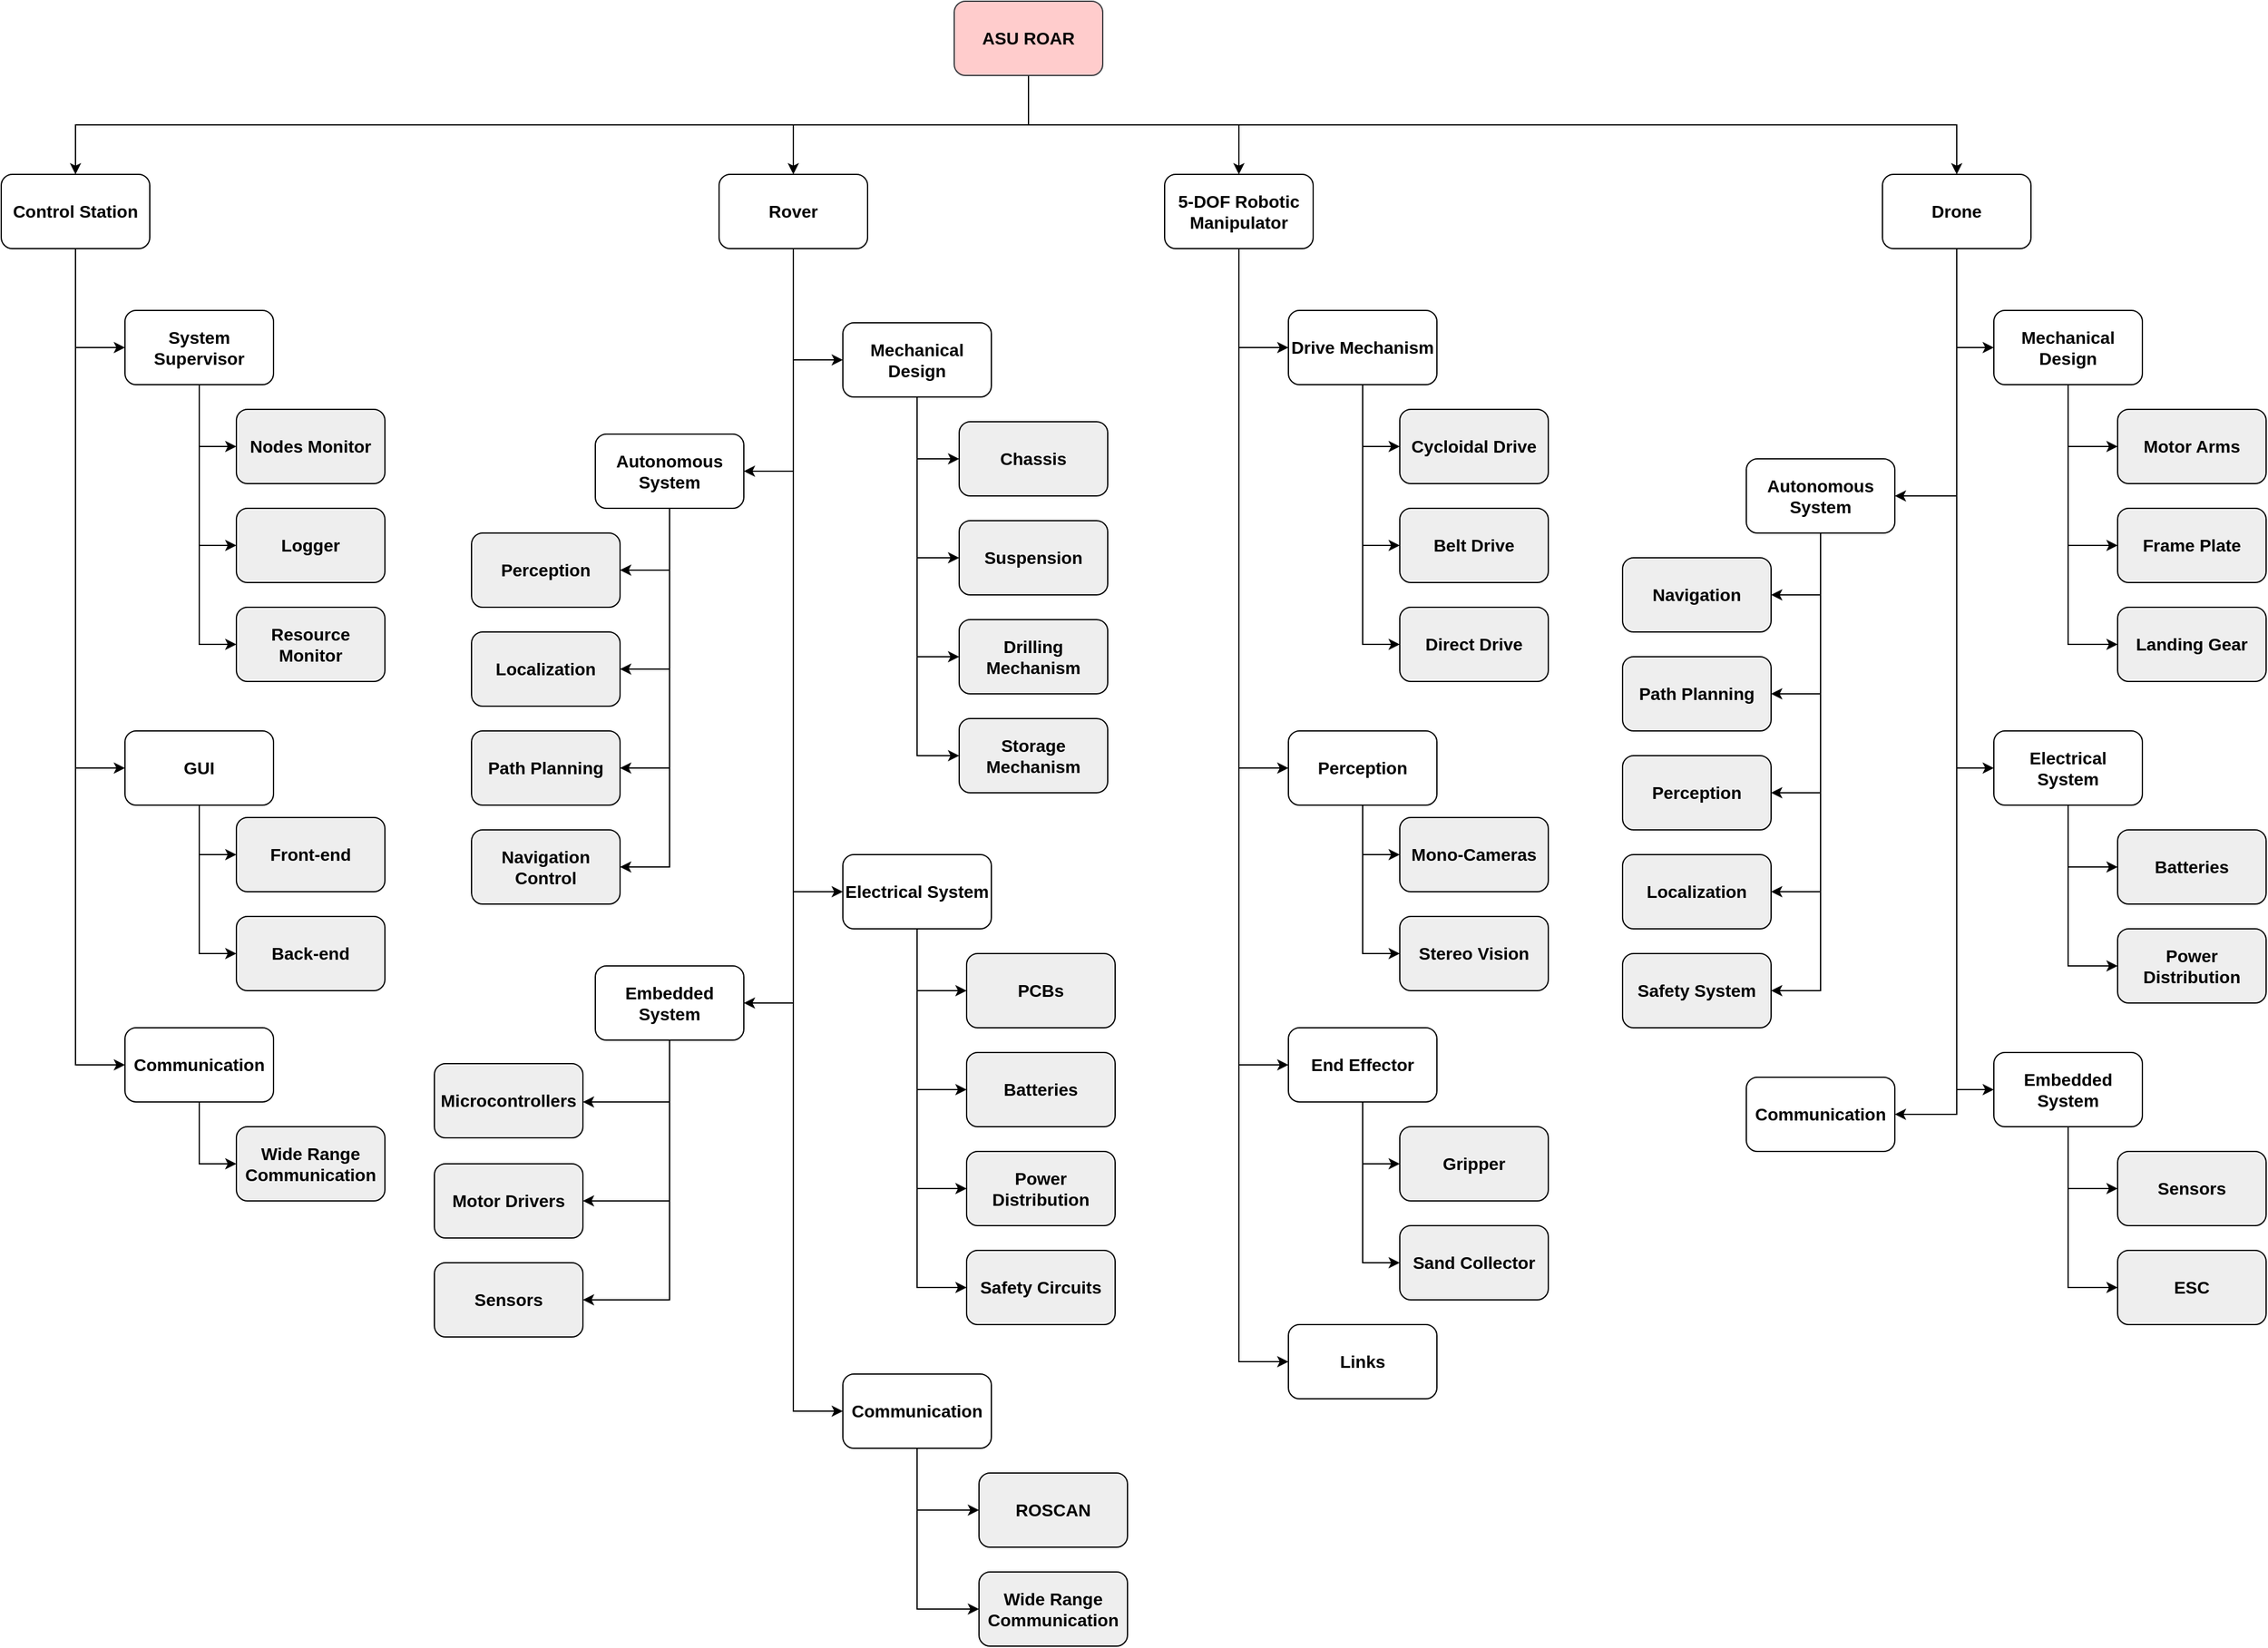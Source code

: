 <mxfile version="26.1.1">
  <diagram id="prtHgNgQTEPvFCAcTncT" name="Page-1">
    <mxGraphModel dx="2271" dy="1011" grid="1" gridSize="10" guides="1" tooltips="1" connect="1" arrows="1" fold="1" page="1" pageScale="1" pageWidth="827" pageHeight="1169" math="0" shadow="0">
      <root>
        <mxCell id="0" />
        <mxCell id="1" parent="0" />
        <mxCell id="KZ6kE2b2YqEz4VbwZUhU-57" style="edgeStyle=orthogonalEdgeStyle;rounded=0;orthogonalLoop=1;jettySize=auto;html=1;exitX=0.5;exitY=1;exitDx=0;exitDy=0;entryX=0.5;entryY=0;entryDx=0;entryDy=0;" edge="1" parent="1" source="N1VjgT0BrK08xfT6yM9E-1" target="KZ6kE2b2YqEz4VbwZUhU-35">
          <mxGeometry relative="1" as="geometry" />
        </mxCell>
        <mxCell id="KZ6kE2b2YqEz4VbwZUhU-58" style="edgeStyle=orthogonalEdgeStyle;rounded=0;orthogonalLoop=1;jettySize=auto;html=1;exitX=0.5;exitY=1;exitDx=0;exitDy=0;entryX=0.5;entryY=0;entryDx=0;entryDy=0;" edge="1" parent="1" source="N1VjgT0BrK08xfT6yM9E-1" target="N1VjgT0BrK08xfT6yM9E-2">
          <mxGeometry relative="1" as="geometry" />
        </mxCell>
        <mxCell id="KZ6kE2b2YqEz4VbwZUhU-59" style="edgeStyle=orthogonalEdgeStyle;rounded=0;orthogonalLoop=1;jettySize=auto;html=1;exitX=0.5;exitY=1;exitDx=0;exitDy=0;entryX=0.5;entryY=0;entryDx=0;entryDy=0;" edge="1" parent="1" source="N1VjgT0BrK08xfT6yM9E-1" target="N1VjgT0BrK08xfT6yM9E-4">
          <mxGeometry relative="1" as="geometry" />
        </mxCell>
        <mxCell id="KZ6kE2b2YqEz4VbwZUhU-60" style="edgeStyle=orthogonalEdgeStyle;rounded=0;orthogonalLoop=1;jettySize=auto;html=1;exitX=0.5;exitY=1;exitDx=0;exitDy=0;entryX=0.5;entryY=0;entryDx=0;entryDy=0;" edge="1" parent="1" source="N1VjgT0BrK08xfT6yM9E-1" target="N1VjgT0BrK08xfT6yM9E-7">
          <mxGeometry relative="1" as="geometry" />
        </mxCell>
        <mxCell id="N1VjgT0BrK08xfT6yM9E-1" value="ASU ROAR" style="rounded=1;whiteSpace=wrap;html=1;fillColor=light-dark(#FFCCCC,#800000);strokeColor=#36393d;fontStyle=1;fontSize=14;" parent="1" vertex="1">
          <mxGeometry x="200" width="120" height="60" as="geometry" />
        </mxCell>
        <mxCell id="N1VjgT0BrK08xfT6yM9E-10" value="" style="edgeStyle=orthogonalEdgeStyle;rounded=0;orthogonalLoop=1;jettySize=auto;html=1;fontStyle=1;fontSize=14;fillColor=#eeeeee;strokeColor=light-dark(#000000,#F5F5F5);fontColor=light-dark(#000000,#000000);" parent="1" source="N1VjgT0BrK08xfT6yM9E-2" target="N1VjgT0BrK08xfT6yM9E-9" edge="1">
          <mxGeometry relative="1" as="geometry">
            <Array as="points">
              <mxPoint x="70" y="290" />
            </Array>
          </mxGeometry>
        </mxCell>
        <mxCell id="N1VjgT0BrK08xfT6yM9E-12" value="" style="edgeStyle=orthogonalEdgeStyle;rounded=0;orthogonalLoop=1;jettySize=auto;html=1;fontStyle=1;fontSize=14;fillColor=#eeeeee;strokeColor=light-dark(#000000,#F5F5F5);fontColor=light-dark(#000000,#000000);" parent="1" source="N1VjgT0BrK08xfT6yM9E-2" target="N1VjgT0BrK08xfT6yM9E-11" edge="1">
          <mxGeometry relative="1" as="geometry">
            <Array as="points">
              <mxPoint x="70" y="380" />
            </Array>
          </mxGeometry>
        </mxCell>
        <mxCell id="N1VjgT0BrK08xfT6yM9E-34" value="" style="edgeStyle=orthogonalEdgeStyle;rounded=0;orthogonalLoop=1;jettySize=auto;html=1;fontStyle=1;fontSize=14;fillColor=#eeeeee;strokeColor=light-dark(#000000,#F5F5F5);fontColor=light-dark(#000000,#000000);" parent="1" source="N1VjgT0BrK08xfT6yM9E-2" target="N1VjgT0BrK08xfT6yM9E-33" edge="1">
          <mxGeometry relative="1" as="geometry">
            <Array as="points">
              <mxPoint x="70" y="810" />
            </Array>
          </mxGeometry>
        </mxCell>
        <mxCell id="N1VjgT0BrK08xfT6yM9E-36" value="" style="edgeStyle=orthogonalEdgeStyle;rounded=0;orthogonalLoop=1;jettySize=auto;html=1;fontStyle=1;fontSize=14;fillColor=#eeeeee;strokeColor=light-dark(#000000,#F5F5F5);fontColor=light-dark(#000000,#000000);" parent="1" source="N1VjgT0BrK08xfT6yM9E-2" target="N1VjgT0BrK08xfT6yM9E-35" edge="1">
          <mxGeometry relative="1" as="geometry">
            <Array as="points">
              <mxPoint x="70" y="1140" />
            </Array>
          </mxGeometry>
        </mxCell>
        <mxCell id="N1VjgT0BrK08xfT6yM9E-38" value="" style="edgeStyle=orthogonalEdgeStyle;rounded=0;orthogonalLoop=1;jettySize=auto;html=1;fontStyle=1;fontSize=14;fillColor=#eeeeee;strokeColor=light-dark(#000000,#F5F5F5);fontColor=light-dark(#000000,#000000);" parent="1" source="N1VjgT0BrK08xfT6yM9E-2" target="N1VjgT0BrK08xfT6yM9E-37" edge="1">
          <mxGeometry relative="1" as="geometry">
            <Array as="points">
              <mxPoint x="70" y="720" />
            </Array>
          </mxGeometry>
        </mxCell>
        <mxCell id="N1VjgT0BrK08xfT6yM9E-2" value="Rover" style="whiteSpace=wrap;html=1;rounded=1;fillColor=light-dark(#FFFFFF,#AD7777);fontStyle=1;fontSize=14;" parent="1" vertex="1">
          <mxGeometry x="10" y="140" width="120" height="60" as="geometry" />
        </mxCell>
        <mxCell id="N1VjgT0BrK08xfT6yM9E-60" value="" style="edgeStyle=orthogonalEdgeStyle;rounded=0;orthogonalLoop=1;jettySize=auto;html=1;fontStyle=1;fontSize=14;fillColor=#eeeeee;strokeColor=light-dark(#000000,#F5F5F5);fontColor=light-dark(#000000,#000000);" parent="1" source="N1VjgT0BrK08xfT6yM9E-4" target="N1VjgT0BrK08xfT6yM9E-59" edge="1">
          <mxGeometry relative="1" as="geometry">
            <Array as="points">
              <mxPoint x="430" y="280" />
            </Array>
          </mxGeometry>
        </mxCell>
        <mxCell id="N1VjgT0BrK08xfT6yM9E-62" value="" style="edgeStyle=orthogonalEdgeStyle;rounded=0;orthogonalLoop=1;jettySize=auto;html=1;fontStyle=1;fontSize=14;fillColor=#eeeeee;strokeColor=light-dark(#000000,#F5F5F5);fontColor=light-dark(#000000,#000000);" parent="1" source="N1VjgT0BrK08xfT6yM9E-4" target="N1VjgT0BrK08xfT6yM9E-61" edge="1">
          <mxGeometry relative="1" as="geometry">
            <Array as="points">
              <mxPoint x="430" y="890" />
              <mxPoint x="430" y="890" />
            </Array>
          </mxGeometry>
        </mxCell>
        <mxCell id="N1VjgT0BrK08xfT6yM9E-64" value="" style="edgeStyle=orthogonalEdgeStyle;rounded=0;orthogonalLoop=1;jettySize=auto;html=1;fontStyle=1;fontSize=14;fillColor=#eeeeee;strokeColor=light-dark(#000000,#F5F5F5);fontColor=light-dark(#000000,#000000);" parent="1" source="N1VjgT0BrK08xfT6yM9E-4" target="N1VjgT0BrK08xfT6yM9E-63" edge="1">
          <mxGeometry relative="1" as="geometry">
            <Array as="points">
              <mxPoint x="430" y="860" />
            </Array>
          </mxGeometry>
        </mxCell>
        <mxCell id="N1VjgT0BrK08xfT6yM9E-66" value="" style="edgeStyle=orthogonalEdgeStyle;rounded=0;orthogonalLoop=1;jettySize=auto;html=1;fontStyle=1;fontSize=14;fillColor=#eeeeee;strokeColor=light-dark(#000000,#F5F5F5);fontColor=light-dark(#000000,#000000);" parent="1" source="N1VjgT0BrK08xfT6yM9E-4" target="N1VjgT0BrK08xfT6yM9E-65" edge="1">
          <mxGeometry relative="1" as="geometry">
            <Array as="points">
              <mxPoint x="430" y="620" />
            </Array>
          </mxGeometry>
        </mxCell>
        <mxCell id="N1VjgT0BrK08xfT6yM9E-4" value="5-DOF Robotic Manipulator" style="rounded=1;whiteSpace=wrap;html=1;fillColor=light-dark(#FFFFFF,#AD7777);fontStyle=1;fontSize=14;" parent="1" vertex="1">
          <mxGeometry x="370" y="140" width="120" height="60" as="geometry" />
        </mxCell>
        <mxCell id="KZ6kE2b2YqEz4VbwZUhU-1" style="edgeStyle=orthogonalEdgeStyle;rounded=0;orthogonalLoop=1;jettySize=auto;html=1;exitX=0.5;exitY=1;exitDx=0;exitDy=0;entryX=0;entryY=0.5;entryDx=0;entryDy=0;" edge="1" parent="1" source="N1VjgT0BrK08xfT6yM9E-7" target="N1VjgT0BrK08xfT6yM9E-83">
          <mxGeometry relative="1" as="geometry" />
        </mxCell>
        <mxCell id="KZ6kE2b2YqEz4VbwZUhU-8" style="edgeStyle=orthogonalEdgeStyle;rounded=0;orthogonalLoop=1;jettySize=auto;html=1;exitX=0.5;exitY=1;exitDx=0;exitDy=0;entryX=0;entryY=0.5;entryDx=0;entryDy=0;" edge="1" parent="1" source="N1VjgT0BrK08xfT6yM9E-7" target="N1VjgT0BrK08xfT6yM9E-87">
          <mxGeometry relative="1" as="geometry" />
        </mxCell>
        <mxCell id="KZ6kE2b2YqEz4VbwZUhU-18" style="edgeStyle=orthogonalEdgeStyle;rounded=0;orthogonalLoop=1;jettySize=auto;html=1;exitX=0.5;exitY=1;exitDx=0;exitDy=0;entryX=0;entryY=0.5;entryDx=0;entryDy=0;" edge="1" parent="1" source="N1VjgT0BrK08xfT6yM9E-7" target="KZ6kE2b2YqEz4VbwZUhU-15">
          <mxGeometry relative="1" as="geometry">
            <mxPoint x="990" y="897.5" as="targetPoint" />
          </mxGeometry>
        </mxCell>
        <mxCell id="KZ6kE2b2YqEz4VbwZUhU-19" style="edgeStyle=orthogonalEdgeStyle;rounded=0;orthogonalLoop=1;jettySize=auto;html=1;exitX=0.5;exitY=1;exitDx=0;exitDy=0;entryX=1;entryY=0.5;entryDx=0;entryDy=0;" edge="1" parent="1" source="N1VjgT0BrK08xfT6yM9E-7" target="N1VjgT0BrK08xfT6yM9E-85">
          <mxGeometry relative="1" as="geometry" />
        </mxCell>
        <mxCell id="KZ6kE2b2YqEz4VbwZUhU-30" style="edgeStyle=orthogonalEdgeStyle;rounded=0;orthogonalLoop=1;jettySize=auto;html=1;exitX=0.5;exitY=1;exitDx=0;exitDy=0;entryX=1;entryY=0.5;entryDx=0;entryDy=0;" edge="1" parent="1" source="N1VjgT0BrK08xfT6yM9E-7" target="N1VjgT0BrK08xfT6yM9E-93">
          <mxGeometry relative="1" as="geometry" />
        </mxCell>
        <mxCell id="N1VjgT0BrK08xfT6yM9E-7" value="Drone" style="rounded=1;whiteSpace=wrap;html=1;fillColor=light-dark(#FFFFFF,#AD7777);fontStyle=1;fontSize=14;" parent="1" vertex="1">
          <mxGeometry x="950" y="140" width="120" height="60" as="geometry" />
        </mxCell>
        <mxCell id="N1VjgT0BrK08xfT6yM9E-15" value="" style="edgeStyle=orthogonalEdgeStyle;rounded=0;orthogonalLoop=1;jettySize=auto;html=1;fontStyle=1;fontSize=14;fillColor=#eeeeee;strokeColor=light-dark(#000000,#F5F5F5);fontColor=light-dark(#000000,#000000);" parent="1" source="N1VjgT0BrK08xfT6yM9E-9" target="N1VjgT0BrK08xfT6yM9E-13" edge="1">
          <mxGeometry relative="1" as="geometry">
            <Array as="points">
              <mxPoint x="170" y="370" />
            </Array>
          </mxGeometry>
        </mxCell>
        <mxCell id="N1VjgT0BrK08xfT6yM9E-20" value="" style="edgeStyle=orthogonalEdgeStyle;rounded=0;orthogonalLoop=1;jettySize=auto;html=1;fontStyle=1;fontSize=14;fillColor=#eeeeee;strokeColor=light-dark(#000000,#F5F5F5);fontColor=light-dark(#000000,#000000);" parent="1" source="N1VjgT0BrK08xfT6yM9E-9" target="N1VjgT0BrK08xfT6yM9E-19" edge="1">
          <mxGeometry relative="1" as="geometry">
            <Array as="points">
              <mxPoint x="170" y="450" />
            </Array>
          </mxGeometry>
        </mxCell>
        <mxCell id="N1VjgT0BrK08xfT6yM9E-22" value="" style="edgeStyle=orthogonalEdgeStyle;rounded=0;orthogonalLoop=1;jettySize=auto;html=1;fontStyle=1;fontSize=14;fillColor=#eeeeee;strokeColor=light-dark(#000000,#F5F5F5);fontColor=light-dark(#000000,#000000);" parent="1" source="N1VjgT0BrK08xfT6yM9E-9" target="N1VjgT0BrK08xfT6yM9E-21" edge="1">
          <mxGeometry relative="1" as="geometry">
            <Array as="points">
              <mxPoint x="170" y="530" />
            </Array>
          </mxGeometry>
        </mxCell>
        <mxCell id="N1VjgT0BrK08xfT6yM9E-24" value="" style="edgeStyle=orthogonalEdgeStyle;rounded=0;orthogonalLoop=1;jettySize=auto;html=1;fontStyle=1;fontSize=14;fillColor=#eeeeee;strokeColor=light-dark(#000000,#F5F5F5);fontColor=light-dark(#000000,#000000);" parent="1" source="N1VjgT0BrK08xfT6yM9E-9" target="N1VjgT0BrK08xfT6yM9E-23" edge="1">
          <mxGeometry relative="1" as="geometry">
            <Array as="points">
              <mxPoint x="170" y="610" />
            </Array>
          </mxGeometry>
        </mxCell>
        <mxCell id="N1VjgT0BrK08xfT6yM9E-9" value="Mechanical Design" style="whiteSpace=wrap;html=1;rounded=1;fillColor=light-dark(#FFFFFF,#BABABA);fontStyle=1;fontSize=14;" parent="1" vertex="1">
          <mxGeometry x="110" y="260" width="120" height="60" as="geometry" />
        </mxCell>
        <mxCell id="N1VjgT0BrK08xfT6yM9E-26" value="" style="edgeStyle=orthogonalEdgeStyle;rounded=0;orthogonalLoop=1;jettySize=auto;html=1;fontStyle=1;fontSize=14;fillColor=#eeeeee;strokeColor=light-dark(#000000,#F5F5F5);fontColor=light-dark(#000000,#000000);" parent="1" source="N1VjgT0BrK08xfT6yM9E-11" target="N1VjgT0BrK08xfT6yM9E-25" edge="1">
          <mxGeometry relative="1" as="geometry">
            <Array as="points">
              <mxPoint x="-30" y="460" />
            </Array>
          </mxGeometry>
        </mxCell>
        <mxCell id="N1VjgT0BrK08xfT6yM9E-28" value="" style="edgeStyle=orthogonalEdgeStyle;rounded=0;orthogonalLoop=1;jettySize=auto;html=1;fontStyle=1;fontSize=14;fillColor=#eeeeee;strokeColor=light-dark(#000000,#F5F5F5);fontColor=light-dark(#000000,#000000);" parent="1" source="N1VjgT0BrK08xfT6yM9E-11" target="N1VjgT0BrK08xfT6yM9E-27" edge="1">
          <mxGeometry relative="1" as="geometry">
            <Array as="points">
              <mxPoint x="-30" y="540" />
            </Array>
          </mxGeometry>
        </mxCell>
        <mxCell id="N1VjgT0BrK08xfT6yM9E-30" value="" style="edgeStyle=orthogonalEdgeStyle;rounded=0;orthogonalLoop=1;jettySize=auto;html=1;fontStyle=1;fontSize=14;fillColor=#eeeeee;strokeColor=light-dark(#000000,#F5F5F5);fontColor=light-dark(#000000,#000000);" parent="1" source="N1VjgT0BrK08xfT6yM9E-11" target="N1VjgT0BrK08xfT6yM9E-29" edge="1">
          <mxGeometry relative="1" as="geometry">
            <Array as="points">
              <mxPoint x="-30" y="620" />
            </Array>
          </mxGeometry>
        </mxCell>
        <mxCell id="N1VjgT0BrK08xfT6yM9E-32" value="" style="edgeStyle=orthogonalEdgeStyle;rounded=0;orthogonalLoop=1;jettySize=auto;html=1;fontStyle=1;fontSize=14;fillColor=#eeeeee;strokeColor=light-dark(#000000,#F5F5F5);fontColor=light-dark(#000000,#000000);" parent="1" source="N1VjgT0BrK08xfT6yM9E-11" target="N1VjgT0BrK08xfT6yM9E-31" edge="1">
          <mxGeometry relative="1" as="geometry">
            <Array as="points">
              <mxPoint x="-30" y="700" />
            </Array>
          </mxGeometry>
        </mxCell>
        <mxCell id="N1VjgT0BrK08xfT6yM9E-11" value="Autonomous System" style="whiteSpace=wrap;html=1;rounded=1;fillColor=light-dark(#FFFFFF,#BABABA);fontStyle=1;fontSize=14;" parent="1" vertex="1">
          <mxGeometry x="-90" y="350" width="120" height="60" as="geometry" />
        </mxCell>
        <mxCell id="N1VjgT0BrK08xfT6yM9E-13" value="Chassis" style="whiteSpace=wrap;html=1;rounded=1;fontStyle=1;fontSize=14;fillColor=#eeeeee;strokeColor=light-dark(#000000,#F5F5F5);fontColor=light-dark(#000000,#000000);" parent="1" vertex="1">
          <mxGeometry x="204" y="340" width="120" height="60" as="geometry" />
        </mxCell>
        <mxCell id="N1VjgT0BrK08xfT6yM9E-19" value="Suspension" style="whiteSpace=wrap;html=1;rounded=1;fontStyle=1;fontSize=14;fillColor=#eeeeee;strokeColor=light-dark(#000000,#F5F5F5);fontColor=light-dark(#000000,#000000);" parent="1" vertex="1">
          <mxGeometry x="204" y="420" width="120" height="60" as="geometry" />
        </mxCell>
        <mxCell id="N1VjgT0BrK08xfT6yM9E-21" value="Drilling Mechanism" style="whiteSpace=wrap;html=1;rounded=1;fontStyle=1;fontSize=14;fillColor=#eeeeee;strokeColor=light-dark(#000000,#F5F5F5);fontColor=light-dark(#000000,#000000);" parent="1" vertex="1">
          <mxGeometry x="204" y="500" width="120" height="60" as="geometry" />
        </mxCell>
        <mxCell id="N1VjgT0BrK08xfT6yM9E-23" value="Storage Mechanism" style="whiteSpace=wrap;html=1;rounded=1;fontStyle=1;fontSize=14;fillColor=#eeeeee;strokeColor=light-dark(#000000,#F5F5F5);fontColor=light-dark(#000000,#000000);" parent="1" vertex="1">
          <mxGeometry x="204" y="580" width="120" height="60" as="geometry" />
        </mxCell>
        <mxCell id="N1VjgT0BrK08xfT6yM9E-25" value="Perception" style="whiteSpace=wrap;html=1;rounded=1;fontStyle=1;fontSize=14;fillColor=#eeeeee;strokeColor=light-dark(#000000,#F5F5F5);fontColor=light-dark(#000000,#000000);" parent="1" vertex="1">
          <mxGeometry x="-190" y="430" width="120" height="60" as="geometry" />
        </mxCell>
        <mxCell id="N1VjgT0BrK08xfT6yM9E-27" value="Localization" style="whiteSpace=wrap;html=1;rounded=1;fontStyle=1;fontSize=14;fillColor=#eeeeee;strokeColor=light-dark(#000000,#F5F5F5);fontColor=light-dark(#000000,#000000);" parent="1" vertex="1">
          <mxGeometry x="-190" y="510" width="120" height="60" as="geometry" />
        </mxCell>
        <mxCell id="N1VjgT0BrK08xfT6yM9E-29" value="Path Planning" style="whiteSpace=wrap;html=1;rounded=1;fontStyle=1;fontSize=14;fillColor=#eeeeee;strokeColor=light-dark(#000000,#F5F5F5);fontColor=light-dark(#000000,#000000);" parent="1" vertex="1">
          <mxGeometry x="-190" y="590" width="120" height="60" as="geometry" />
        </mxCell>
        <mxCell id="N1VjgT0BrK08xfT6yM9E-31" value="Navigation Control" style="whiteSpace=wrap;html=1;rounded=1;fontStyle=1;fontSize=14;fillColor=#eeeeee;strokeColor=light-dark(#000000,#F5F5F5);fontColor=light-dark(#000000,#000000);" parent="1" vertex="1">
          <mxGeometry x="-190" y="670" width="120" height="60" as="geometry" />
        </mxCell>
        <mxCell id="N1VjgT0BrK08xfT6yM9E-49" value="" style="edgeStyle=orthogonalEdgeStyle;rounded=0;orthogonalLoop=1;jettySize=auto;html=1;fontStyle=1;fontSize=14;fillColor=#eeeeee;strokeColor=light-dark(#000000,#F5F5F5);fontColor=light-dark(#000000,#000000);" parent="1" source="N1VjgT0BrK08xfT6yM9E-33" target="N1VjgT0BrK08xfT6yM9E-48" edge="1">
          <mxGeometry relative="1" as="geometry">
            <Array as="points">
              <mxPoint x="-30" y="890" />
            </Array>
          </mxGeometry>
        </mxCell>
        <mxCell id="N1VjgT0BrK08xfT6yM9E-51" value="" style="edgeStyle=orthogonalEdgeStyle;rounded=0;orthogonalLoop=1;jettySize=auto;html=1;entryX=1;entryY=0.5;entryDx=0;entryDy=0;fontStyle=1;fontSize=14;fillColor=#eeeeee;strokeColor=light-dark(#000000,#F5F5F5);fontColor=light-dark(#000000,#000000);" parent="1" target="N1VjgT0BrK08xfT6yM9E-50" edge="1">
          <mxGeometry relative="1" as="geometry">
            <mxPoint x="-30" y="910" as="sourcePoint" />
            <mxPoint x="-90" y="990" as="targetPoint" />
            <Array as="points">
              <mxPoint x="-30" y="970" />
            </Array>
          </mxGeometry>
        </mxCell>
        <mxCell id="N1VjgT0BrK08xfT6yM9E-53" value="" style="edgeStyle=orthogonalEdgeStyle;rounded=0;orthogonalLoop=1;jettySize=auto;html=1;fontStyle=1;fontSize=14;fillColor=#eeeeee;strokeColor=light-dark(#000000,#F5F5F5);fontColor=light-dark(#000000,#000000);" parent="1" source="N1VjgT0BrK08xfT6yM9E-33" target="N1VjgT0BrK08xfT6yM9E-52" edge="1">
          <mxGeometry relative="1" as="geometry">
            <Array as="points">
              <mxPoint x="-30" y="1050" />
            </Array>
          </mxGeometry>
        </mxCell>
        <mxCell id="N1VjgT0BrK08xfT6yM9E-33" value="Embedded System" style="whiteSpace=wrap;html=1;rounded=1;fillColor=light-dark(#FFFFFF,#BABABA);fontStyle=1;fontSize=14;" parent="1" vertex="1">
          <mxGeometry x="-90" y="780" width="120" height="60" as="geometry" />
        </mxCell>
        <mxCell id="N1VjgT0BrK08xfT6yM9E-56" value="" style="edgeStyle=orthogonalEdgeStyle;rounded=0;orthogonalLoop=1;jettySize=auto;html=1;fontStyle=1;fontSize=14;fillColor=#eeeeee;strokeColor=light-dark(#000000,#F5F5F5);fontColor=light-dark(#000000,#000000);" parent="1" source="N1VjgT0BrK08xfT6yM9E-35" target="N1VjgT0BrK08xfT6yM9E-55" edge="1">
          <mxGeometry relative="1" as="geometry">
            <Array as="points">
              <mxPoint x="170" y="1220" />
            </Array>
          </mxGeometry>
        </mxCell>
        <mxCell id="N1VjgT0BrK08xfT6yM9E-58" value="" style="edgeStyle=orthogonalEdgeStyle;rounded=0;orthogonalLoop=1;jettySize=auto;html=1;fontStyle=1;fontSize=14;fillColor=#eeeeee;strokeColor=light-dark(#000000,#F5F5F5);fontColor=light-dark(#000000,#000000);" parent="1" source="N1VjgT0BrK08xfT6yM9E-35" target="N1VjgT0BrK08xfT6yM9E-57" edge="1">
          <mxGeometry relative="1" as="geometry">
            <Array as="points">
              <mxPoint x="170" y="1300" />
            </Array>
          </mxGeometry>
        </mxCell>
        <mxCell id="N1VjgT0BrK08xfT6yM9E-35" value="Communication" style="whiteSpace=wrap;html=1;rounded=1;fillColor=light-dark(#FFFFFF,#BABABA);fontStyle=1;fontSize=14;" parent="1" vertex="1">
          <mxGeometry x="110" y="1110" width="120" height="60" as="geometry" />
        </mxCell>
        <mxCell id="N1VjgT0BrK08xfT6yM9E-40" value="" style="edgeStyle=orthogonalEdgeStyle;rounded=0;orthogonalLoop=1;jettySize=auto;html=1;fontStyle=1;fontSize=14;fillColor=#eeeeee;strokeColor=light-dark(#000000,#F5F5F5);fontColor=light-dark(#000000,#000000);" parent="1" source="N1VjgT0BrK08xfT6yM9E-37" target="N1VjgT0BrK08xfT6yM9E-39" edge="1">
          <mxGeometry relative="1" as="geometry">
            <Array as="points">
              <mxPoint x="170" y="800" />
            </Array>
          </mxGeometry>
        </mxCell>
        <mxCell id="N1VjgT0BrK08xfT6yM9E-42" value="" style="edgeStyle=orthogonalEdgeStyle;rounded=0;orthogonalLoop=1;jettySize=auto;html=1;fontStyle=1;fontSize=14;fillColor=#eeeeee;strokeColor=light-dark(#000000,#F5F5F5);fontColor=light-dark(#000000,#000000);" parent="1" source="N1VjgT0BrK08xfT6yM9E-37" target="N1VjgT0BrK08xfT6yM9E-41" edge="1">
          <mxGeometry relative="1" as="geometry">
            <Array as="points">
              <mxPoint x="170" y="880" />
            </Array>
          </mxGeometry>
        </mxCell>
        <mxCell id="N1VjgT0BrK08xfT6yM9E-44" value="" style="edgeStyle=orthogonalEdgeStyle;rounded=0;orthogonalLoop=1;jettySize=auto;html=1;fontStyle=1;fontSize=14;fillColor=#eeeeee;strokeColor=light-dark(#000000,#F5F5F5);fontColor=light-dark(#000000,#000000);" parent="1" source="N1VjgT0BrK08xfT6yM9E-37" target="N1VjgT0BrK08xfT6yM9E-43" edge="1">
          <mxGeometry relative="1" as="geometry">
            <Array as="points">
              <mxPoint x="170" y="960" />
            </Array>
          </mxGeometry>
        </mxCell>
        <mxCell id="N1VjgT0BrK08xfT6yM9E-46" value="" style="edgeStyle=orthogonalEdgeStyle;rounded=0;orthogonalLoop=1;jettySize=auto;html=1;fontStyle=1;fontSize=14;fillColor=#eeeeee;strokeColor=light-dark(#000000,#F5F5F5);fontColor=light-dark(#000000,#000000);" parent="1" source="N1VjgT0BrK08xfT6yM9E-37" target="N1VjgT0BrK08xfT6yM9E-45" edge="1">
          <mxGeometry relative="1" as="geometry">
            <Array as="points">
              <mxPoint x="170" y="1040" />
            </Array>
          </mxGeometry>
        </mxCell>
        <mxCell id="N1VjgT0BrK08xfT6yM9E-37" value="Electrical System" style="whiteSpace=wrap;html=1;rounded=1;fillColor=light-dark(#FFFFFF,#BABABA);fontStyle=1;fontSize=14;" parent="1" vertex="1">
          <mxGeometry x="110" y="690" width="120" height="60" as="geometry" />
        </mxCell>
        <mxCell id="N1VjgT0BrK08xfT6yM9E-39" value="PCBs" style="whiteSpace=wrap;html=1;rounded=1;fontStyle=1;fontSize=14;fillColor=#eeeeee;strokeColor=light-dark(#000000,#F5F5F5);fontColor=light-dark(#000000,#000000);" parent="1" vertex="1">
          <mxGeometry x="210" y="770" width="120" height="60" as="geometry" />
        </mxCell>
        <mxCell id="N1VjgT0BrK08xfT6yM9E-41" value="Batteries" style="whiteSpace=wrap;html=1;rounded=1;fontStyle=1;fontSize=14;fillColor=#eeeeee;strokeColor=light-dark(#000000,#F5F5F5);fontColor=light-dark(#000000,#000000);" parent="1" vertex="1">
          <mxGeometry x="210" y="850" width="120" height="60" as="geometry" />
        </mxCell>
        <mxCell id="N1VjgT0BrK08xfT6yM9E-43" value="Power Distribution" style="whiteSpace=wrap;html=1;rounded=1;fontStyle=1;fontSize=14;fillColor=#eeeeee;strokeColor=light-dark(#000000,#F5F5F5);fontColor=light-dark(#000000,#000000);" parent="1" vertex="1">
          <mxGeometry x="210" y="930" width="120" height="60" as="geometry" />
        </mxCell>
        <mxCell id="N1VjgT0BrK08xfT6yM9E-45" value="Safety Circuits" style="whiteSpace=wrap;html=1;rounded=1;fontStyle=1;fontSize=14;fillColor=#eeeeee;strokeColor=light-dark(#000000,#F5F5F5);fontColor=light-dark(#000000,#000000);" parent="1" vertex="1">
          <mxGeometry x="210" y="1010" width="120" height="60" as="geometry" />
        </mxCell>
        <mxCell id="N1VjgT0BrK08xfT6yM9E-50" value="Motor Drivers" style="whiteSpace=wrap;html=1;rounded=1;fontStyle=1;fontSize=14;fillColor=#eeeeee;strokeColor=light-dark(#000000,#F5F5F5);fontColor=light-dark(#000000,#000000);" parent="1" vertex="1">
          <mxGeometry x="-220" y="940" width="120" height="60" as="geometry" />
        </mxCell>
        <mxCell id="N1VjgT0BrK08xfT6yM9E-52" value="Sensors" style="whiteSpace=wrap;html=1;rounded=1;fontStyle=1;fontSize=14;fillColor=#eeeeee;strokeColor=light-dark(#000000,#F5F5F5);fontColor=light-dark(#000000,#000000);" parent="1" vertex="1">
          <mxGeometry x="-220" y="1020" width="120" height="60" as="geometry" />
        </mxCell>
        <mxCell id="N1VjgT0BrK08xfT6yM9E-48" value="Microcontrollers" style="whiteSpace=wrap;html=1;rounded=1;fontStyle=1;fontSize=14;fillColor=#eeeeee;strokeColor=light-dark(#000000,#F5F5F5);fontColor=light-dark(#000000,#000000);" parent="1" vertex="1">
          <mxGeometry x="-220" y="859" width="120" height="60" as="geometry" />
        </mxCell>
        <mxCell id="N1VjgT0BrK08xfT6yM9E-55" value="ROSCAN" style="whiteSpace=wrap;html=1;rounded=1;fontStyle=1;fontSize=14;fillColor=#eeeeee;strokeColor=light-dark(#000000,#F5F5F5);fontColor=light-dark(#000000,#000000);" parent="1" vertex="1">
          <mxGeometry x="220" y="1190" width="120" height="60" as="geometry" />
        </mxCell>
        <mxCell id="N1VjgT0BrK08xfT6yM9E-57" value="Wide Range Communication" style="whiteSpace=wrap;html=1;rounded=1;fontStyle=1;fontSize=14;fillColor=#eeeeee;strokeColor=light-dark(#000000,#F5F5F5);fontColor=light-dark(#000000,#000000);" parent="1" vertex="1">
          <mxGeometry x="220" y="1270" width="120" height="60" as="geometry" />
        </mxCell>
        <mxCell id="N1VjgT0BrK08xfT6yM9E-68" value="" style="edgeStyle=orthogonalEdgeStyle;rounded=0;orthogonalLoop=1;jettySize=auto;html=1;fontStyle=1;fontSize=14;fillColor=#eeeeee;strokeColor=light-dark(#000000,#F5F5F5);fontColor=light-dark(#000000,#000000);" parent="1" source="N1VjgT0BrK08xfT6yM9E-59" target="N1VjgT0BrK08xfT6yM9E-67" edge="1">
          <mxGeometry relative="1" as="geometry">
            <Array as="points">
              <mxPoint x="530" y="440" />
            </Array>
          </mxGeometry>
        </mxCell>
        <mxCell id="N1VjgT0BrK08xfT6yM9E-70" value="" style="edgeStyle=orthogonalEdgeStyle;rounded=0;orthogonalLoop=1;jettySize=auto;html=1;fontStyle=1;fontSize=14;fillColor=#eeeeee;strokeColor=light-dark(#000000,#F5F5F5);fontColor=light-dark(#000000,#000000);" parent="1" source="N1VjgT0BrK08xfT6yM9E-59" target="N1VjgT0BrK08xfT6yM9E-69" edge="1">
          <mxGeometry relative="1" as="geometry">
            <Array as="points">
              <mxPoint x="530" y="520" />
            </Array>
          </mxGeometry>
        </mxCell>
        <mxCell id="N1VjgT0BrK08xfT6yM9E-72" value="" style="edgeStyle=orthogonalEdgeStyle;rounded=0;orthogonalLoop=1;jettySize=auto;html=1;fontStyle=1;fontSize=14;fillColor=#eeeeee;strokeColor=light-dark(#000000,#F5F5F5);fontColor=light-dark(#000000,#000000);" parent="1" source="N1VjgT0BrK08xfT6yM9E-59" target="N1VjgT0BrK08xfT6yM9E-71" edge="1">
          <mxGeometry relative="1" as="geometry">
            <Array as="points">
              <mxPoint x="530" y="360" />
            </Array>
          </mxGeometry>
        </mxCell>
        <mxCell id="N1VjgT0BrK08xfT6yM9E-59" value="Drive Mechanism" style="rounded=1;whiteSpace=wrap;html=1;fillColor=light-dark(#FFFFFF,#BABABA);fontStyle=1;fontSize=14;" parent="1" vertex="1">
          <mxGeometry x="470" y="250" width="120" height="60" as="geometry" />
        </mxCell>
        <mxCell id="N1VjgT0BrK08xfT6yM9E-61" value="Links" style="rounded=1;whiteSpace=wrap;html=1;fillColor=light-dark(#FFFFFF,#BABABA);fontStyle=1;fontSize=14;" parent="1" vertex="1">
          <mxGeometry x="470" y="1070" width="120" height="60" as="geometry" />
        </mxCell>
        <mxCell id="N1VjgT0BrK08xfT6yM9E-80" value="" style="edgeStyle=orthogonalEdgeStyle;rounded=0;orthogonalLoop=1;jettySize=auto;html=1;fontStyle=1;fontSize=14;fillColor=#eeeeee;strokeColor=light-dark(#000000,#F5F5F5);fontColor=light-dark(#000000,#000000);" parent="1" source="N1VjgT0BrK08xfT6yM9E-63" target="N1VjgT0BrK08xfT6yM9E-79" edge="1">
          <mxGeometry relative="1" as="geometry">
            <Array as="points">
              <mxPoint x="530" y="940" />
            </Array>
          </mxGeometry>
        </mxCell>
        <mxCell id="N1VjgT0BrK08xfT6yM9E-82" value="" style="edgeStyle=orthogonalEdgeStyle;rounded=0;orthogonalLoop=1;jettySize=auto;html=1;fontStyle=1;fontSize=14;fillColor=#eeeeee;strokeColor=light-dark(#000000,#F5F5F5);fontColor=light-dark(#000000,#000000);" parent="1" source="N1VjgT0BrK08xfT6yM9E-63" target="N1VjgT0BrK08xfT6yM9E-81" edge="1">
          <mxGeometry relative="1" as="geometry">
            <Array as="points">
              <mxPoint x="530" y="1020" />
            </Array>
          </mxGeometry>
        </mxCell>
        <mxCell id="N1VjgT0BrK08xfT6yM9E-63" value="End Effector" style="rounded=1;whiteSpace=wrap;html=1;fillColor=light-dark(#FFFFFF,#BABABA);fontStyle=1;fontSize=14;" parent="1" vertex="1">
          <mxGeometry x="470" y="830" width="120" height="60" as="geometry" />
        </mxCell>
        <mxCell id="N1VjgT0BrK08xfT6yM9E-75" value="" style="edgeStyle=orthogonalEdgeStyle;rounded=0;orthogonalLoop=1;jettySize=auto;html=1;fontStyle=1;fontSize=14;fillColor=#eeeeee;strokeColor=light-dark(#000000,#F5F5F5);fontColor=light-dark(#000000,#000000);" parent="1" source="N1VjgT0BrK08xfT6yM9E-65" target="N1VjgT0BrK08xfT6yM9E-74" edge="1">
          <mxGeometry relative="1" as="geometry">
            <Array as="points">
              <mxPoint x="530" y="690" />
            </Array>
          </mxGeometry>
        </mxCell>
        <mxCell id="N1VjgT0BrK08xfT6yM9E-77" value="" style="edgeStyle=orthogonalEdgeStyle;rounded=0;orthogonalLoop=1;jettySize=auto;html=1;fontStyle=1;fontSize=14;fillColor=#eeeeee;strokeColor=light-dark(#000000,#F5F5F5);fontColor=light-dark(#000000,#000000);" parent="1" source="N1VjgT0BrK08xfT6yM9E-65" target="N1VjgT0BrK08xfT6yM9E-76" edge="1">
          <mxGeometry relative="1" as="geometry">
            <Array as="points">
              <mxPoint x="530" y="770" />
            </Array>
          </mxGeometry>
        </mxCell>
        <mxCell id="N1VjgT0BrK08xfT6yM9E-65" value="Perception" style="rounded=1;whiteSpace=wrap;html=1;strokeColor=light-dark(#000000,#BABABA);fillColor=light-dark(#FFFFFF,#BABABA);fontStyle=1;fontSize=14;" parent="1" vertex="1">
          <mxGeometry x="470" y="590" width="120" height="60" as="geometry" />
        </mxCell>
        <mxCell id="N1VjgT0BrK08xfT6yM9E-67" value="Belt Drive" style="rounded=1;whiteSpace=wrap;html=1;fontStyle=1;fontSize=14;fillColor=#eeeeee;strokeColor=light-dark(#000000,#F5F5F5);fontColor=light-dark(#000000,#000000);" parent="1" vertex="1">
          <mxGeometry x="560" y="410" width="120" height="60" as="geometry" />
        </mxCell>
        <mxCell id="N1VjgT0BrK08xfT6yM9E-69" value="Direct Drive" style="rounded=1;whiteSpace=wrap;html=1;fontStyle=1;fontSize=14;fillColor=#eeeeee;strokeColor=light-dark(#000000,#F5F5F5);fontColor=light-dark(#000000,#000000);" parent="1" vertex="1">
          <mxGeometry x="560" y="490" width="120" height="60" as="geometry" />
        </mxCell>
        <mxCell id="N1VjgT0BrK08xfT6yM9E-71" value="Cycloidal Drive" style="rounded=1;whiteSpace=wrap;html=1;fontStyle=1;fontSize=14;fillColor=#eeeeee;strokeColor=light-dark(#000000,#F5F5F5);fontColor=light-dark(#000000,#000000);" parent="1" vertex="1">
          <mxGeometry x="560" y="330" width="120" height="60" as="geometry" />
        </mxCell>
        <mxCell id="N1VjgT0BrK08xfT6yM9E-74" value="Mono-Cameras" style="rounded=1;whiteSpace=wrap;html=1;fontStyle=1;fontSize=14;fillColor=#eeeeee;strokeColor=light-dark(#000000,#F5F5F5);fontColor=light-dark(#000000,#000000);" parent="1" vertex="1">
          <mxGeometry x="560" y="660" width="120" height="60" as="geometry" />
        </mxCell>
        <mxCell id="N1VjgT0BrK08xfT6yM9E-76" value="Stereo Vision" style="rounded=1;whiteSpace=wrap;html=1;fontStyle=1;fontSize=14;fillColor=#eeeeee;strokeColor=light-dark(#000000,#F5F5F5);fontColor=light-dark(#000000,#000000);" parent="1" vertex="1">
          <mxGeometry x="560" y="740" width="120" height="60" as="geometry" />
        </mxCell>
        <mxCell id="N1VjgT0BrK08xfT6yM9E-79" value="Gripper" style="rounded=1;whiteSpace=wrap;html=1;fontStyle=1;fontSize=14;fillColor=#eeeeee;strokeColor=light-dark(#000000,#F5F5F5);fontColor=light-dark(#000000,#000000);" parent="1" vertex="1">
          <mxGeometry x="560" y="910" width="120" height="60" as="geometry" />
        </mxCell>
        <mxCell id="N1VjgT0BrK08xfT6yM9E-81" value="Sand Collector" style="rounded=1;whiteSpace=wrap;html=1;fillColor=#eeeeee;strokeColor=light-dark(#000000,#F5F5F5);fontStyle=1;fontSize=14;fontColor=light-dark(#000000,#000000);" parent="1" vertex="1">
          <mxGeometry x="560" y="990" width="120" height="60" as="geometry" />
        </mxCell>
        <mxCell id="KZ6kE2b2YqEz4VbwZUhU-3" style="edgeStyle=orthogonalEdgeStyle;rounded=0;orthogonalLoop=1;jettySize=auto;html=1;exitX=0.5;exitY=1;exitDx=0;exitDy=0;entryX=0;entryY=0.5;entryDx=0;entryDy=0;" edge="1" parent="1" source="N1VjgT0BrK08xfT6yM9E-83" target="KZ6kE2b2YqEz4VbwZUhU-2">
          <mxGeometry relative="1" as="geometry" />
        </mxCell>
        <mxCell id="KZ6kE2b2YqEz4VbwZUhU-6" style="edgeStyle=orthogonalEdgeStyle;rounded=0;orthogonalLoop=1;jettySize=auto;html=1;exitX=0.5;exitY=1;exitDx=0;exitDy=0;entryX=0;entryY=0.5;entryDx=0;entryDy=0;" edge="1" parent="1" source="N1VjgT0BrK08xfT6yM9E-83" target="KZ6kE2b2YqEz4VbwZUhU-4">
          <mxGeometry relative="1" as="geometry" />
        </mxCell>
        <mxCell id="KZ6kE2b2YqEz4VbwZUhU-7" style="edgeStyle=orthogonalEdgeStyle;rounded=0;orthogonalLoop=1;jettySize=auto;html=1;exitX=0.5;exitY=1;exitDx=0;exitDy=0;entryX=0;entryY=0.5;entryDx=0;entryDy=0;" edge="1" parent="1" source="N1VjgT0BrK08xfT6yM9E-83" target="KZ6kE2b2YqEz4VbwZUhU-5">
          <mxGeometry relative="1" as="geometry" />
        </mxCell>
        <mxCell id="N1VjgT0BrK08xfT6yM9E-83" value="Mechanical Design" style="rounded=1;whiteSpace=wrap;html=1;fillColor=light-dark(#FFFFFF,#BABABA);fontStyle=1;fontSize=14;" parent="1" vertex="1">
          <mxGeometry x="1040" y="250" width="120" height="60" as="geometry" />
        </mxCell>
        <mxCell id="KZ6kE2b2YqEz4VbwZUhU-21" style="edgeStyle=orthogonalEdgeStyle;rounded=0;orthogonalLoop=1;jettySize=auto;html=1;exitX=0.5;exitY=1;exitDx=0;exitDy=0;entryX=1;entryY=0.5;entryDx=0;entryDy=0;" edge="1" parent="1" source="N1VjgT0BrK08xfT6yM9E-85" target="KZ6kE2b2YqEz4VbwZUhU-20">
          <mxGeometry relative="1" as="geometry" />
        </mxCell>
        <mxCell id="KZ6kE2b2YqEz4VbwZUhU-25" style="edgeStyle=orthogonalEdgeStyle;rounded=0;orthogonalLoop=1;jettySize=auto;html=1;exitX=0.5;exitY=1;exitDx=0;exitDy=0;entryX=1;entryY=0.5;entryDx=0;entryDy=0;" edge="1" parent="1" source="N1VjgT0BrK08xfT6yM9E-85" target="KZ6kE2b2YqEz4VbwZUhU-22">
          <mxGeometry relative="1" as="geometry" />
        </mxCell>
        <mxCell id="KZ6kE2b2YqEz4VbwZUhU-26" style="edgeStyle=orthogonalEdgeStyle;rounded=0;orthogonalLoop=1;jettySize=auto;html=1;exitX=0.5;exitY=1;exitDx=0;exitDy=0;entryX=1;entryY=0.5;entryDx=0;entryDy=0;" edge="1" parent="1" source="N1VjgT0BrK08xfT6yM9E-85" target="KZ6kE2b2YqEz4VbwZUhU-23">
          <mxGeometry relative="1" as="geometry" />
        </mxCell>
        <mxCell id="KZ6kE2b2YqEz4VbwZUhU-27" style="edgeStyle=orthogonalEdgeStyle;rounded=0;orthogonalLoop=1;jettySize=auto;html=1;exitX=0.5;exitY=1;exitDx=0;exitDy=0;entryX=1;entryY=0.5;entryDx=0;entryDy=0;" edge="1" parent="1" source="N1VjgT0BrK08xfT6yM9E-85" target="KZ6kE2b2YqEz4VbwZUhU-24">
          <mxGeometry relative="1" as="geometry" />
        </mxCell>
        <mxCell id="KZ6kE2b2YqEz4VbwZUhU-29" style="edgeStyle=orthogonalEdgeStyle;rounded=0;orthogonalLoop=1;jettySize=auto;html=1;exitX=0.5;exitY=1;exitDx=0;exitDy=0;entryX=1;entryY=0.5;entryDx=0;entryDy=0;" edge="1" parent="1" source="N1VjgT0BrK08xfT6yM9E-85" target="KZ6kE2b2YqEz4VbwZUhU-28">
          <mxGeometry relative="1" as="geometry" />
        </mxCell>
        <mxCell id="N1VjgT0BrK08xfT6yM9E-85" value="Autonomous System" style="rounded=1;whiteSpace=wrap;html=1;fillColor=light-dark(#FFFFFF,#BABABA);fontStyle=1;fontSize=14;" parent="1" vertex="1">
          <mxGeometry x="840" y="370" width="120" height="60" as="geometry" />
        </mxCell>
        <mxCell id="KZ6kE2b2YqEz4VbwZUhU-10" style="edgeStyle=orthogonalEdgeStyle;rounded=0;orthogonalLoop=1;jettySize=auto;html=1;exitX=0.5;exitY=1;exitDx=0;exitDy=0;entryX=0;entryY=0.5;entryDx=0;entryDy=0;" edge="1" parent="1" source="N1VjgT0BrK08xfT6yM9E-87" target="KZ6kE2b2YqEz4VbwZUhU-9">
          <mxGeometry relative="1" as="geometry" />
        </mxCell>
        <mxCell id="KZ6kE2b2YqEz4VbwZUhU-12" style="edgeStyle=orthogonalEdgeStyle;rounded=0;orthogonalLoop=1;jettySize=auto;html=1;exitX=0.5;exitY=1;exitDx=0;exitDy=0;entryX=0;entryY=0.5;entryDx=0;entryDy=0;" edge="1" parent="1" source="N1VjgT0BrK08xfT6yM9E-87" target="KZ6kE2b2YqEz4VbwZUhU-11">
          <mxGeometry relative="1" as="geometry" />
        </mxCell>
        <mxCell id="N1VjgT0BrK08xfT6yM9E-87" value="Electrical&lt;div&gt;System&lt;/div&gt;" style="rounded=1;whiteSpace=wrap;html=1;fillColor=light-dark(#FFFFFF,#BABABA);fontStyle=1;fontSize=14;" parent="1" vertex="1">
          <mxGeometry x="1040" y="590" width="120" height="60" as="geometry" />
        </mxCell>
        <mxCell id="N1VjgT0BrK08xfT6yM9E-93" value="Communication" style="rounded=1;whiteSpace=wrap;html=1;fillColor=light-dark(#FFFFFF,#BABABA);fontStyle=1;fontSize=14;" parent="1" vertex="1">
          <mxGeometry x="840" y="870" width="120" height="60" as="geometry" />
        </mxCell>
        <mxCell id="KZ6kE2b2YqEz4VbwZUhU-2" value="Motor Arms" style="rounded=1;whiteSpace=wrap;html=1;fontStyle=1;fontSize=14;fillColor=#eeeeee;strokeColor=light-dark(#000000,#F5F5F5);fontColor=light-dark(#000000,#000000);" vertex="1" parent="1">
          <mxGeometry x="1140" y="330" width="120" height="60" as="geometry" />
        </mxCell>
        <mxCell id="KZ6kE2b2YqEz4VbwZUhU-4" value="Frame Plate" style="rounded=1;whiteSpace=wrap;html=1;fontStyle=1;fontSize=14;fillColor=#eeeeee;strokeColor=light-dark(#000000,#F5F5F5);fontColor=light-dark(#000000,#000000);" vertex="1" parent="1">
          <mxGeometry x="1140" y="410" width="120" height="60" as="geometry" />
        </mxCell>
        <mxCell id="KZ6kE2b2YqEz4VbwZUhU-5" value="Landing Gear" style="rounded=1;whiteSpace=wrap;html=1;fontStyle=1;fontSize=14;fillColor=#eeeeee;strokeColor=light-dark(#000000,#F5F5F5);fontColor=light-dark(#000000,#000000);" vertex="1" parent="1">
          <mxGeometry x="1140" y="490" width="120" height="60" as="geometry" />
        </mxCell>
        <mxCell id="KZ6kE2b2YqEz4VbwZUhU-9" value="Batteries" style="rounded=1;whiteSpace=wrap;html=1;fontStyle=1;fontSize=14;fillColor=#eeeeee;strokeColor=light-dark(#000000,#F5F5F5);fontColor=light-dark(#000000,#000000);" vertex="1" parent="1">
          <mxGeometry x="1140" y="670" width="120" height="60" as="geometry" />
        </mxCell>
        <mxCell id="KZ6kE2b2YqEz4VbwZUhU-11" value="Power Distribution" style="rounded=1;whiteSpace=wrap;html=1;fontStyle=1;fontSize=14;fillColor=#eeeeee;strokeColor=light-dark(#000000,#F5F5F5);fontColor=light-dark(#000000,#000000);" vertex="1" parent="1">
          <mxGeometry x="1140" y="750" width="120" height="60" as="geometry" />
        </mxCell>
        <mxCell id="KZ6kE2b2YqEz4VbwZUhU-13" style="edgeStyle=orthogonalEdgeStyle;rounded=0;orthogonalLoop=1;jettySize=auto;html=1;exitX=0.5;exitY=1;exitDx=0;exitDy=0;entryX=0;entryY=0.5;entryDx=0;entryDy=0;" edge="1" parent="1" source="KZ6kE2b2YqEz4VbwZUhU-15" target="KZ6kE2b2YqEz4VbwZUhU-16">
          <mxGeometry relative="1" as="geometry" />
        </mxCell>
        <mxCell id="KZ6kE2b2YqEz4VbwZUhU-14" style="edgeStyle=orthogonalEdgeStyle;rounded=0;orthogonalLoop=1;jettySize=auto;html=1;exitX=0.5;exitY=1;exitDx=0;exitDy=0;entryX=0;entryY=0.5;entryDx=0;entryDy=0;" edge="1" parent="1" source="KZ6kE2b2YqEz4VbwZUhU-15" target="KZ6kE2b2YqEz4VbwZUhU-17">
          <mxGeometry relative="1" as="geometry" />
        </mxCell>
        <mxCell id="KZ6kE2b2YqEz4VbwZUhU-15" value="Embedded System" style="rounded=1;whiteSpace=wrap;html=1;fillColor=light-dark(#FFFFFF,#BABABA);fontStyle=1;fontSize=14;" vertex="1" parent="1">
          <mxGeometry x="1040" y="850" width="120" height="60" as="geometry" />
        </mxCell>
        <mxCell id="KZ6kE2b2YqEz4VbwZUhU-16" value="Sensors" style="rounded=1;whiteSpace=wrap;html=1;fontStyle=1;fontSize=14;fillColor=#eeeeee;strokeColor=light-dark(#000000,#F5F5F5);fontColor=light-dark(#000000,#000000);" vertex="1" parent="1">
          <mxGeometry x="1140" y="930" width="120" height="60" as="geometry" />
        </mxCell>
        <mxCell id="KZ6kE2b2YqEz4VbwZUhU-17" value="ESC" style="rounded=1;whiteSpace=wrap;html=1;fontStyle=1;fontSize=14;fillColor=#eeeeee;strokeColor=light-dark(#000000,#F5F5F5);fontColor=light-dark(#000000,#000000);" vertex="1" parent="1">
          <mxGeometry x="1140" y="1010" width="120" height="60" as="geometry" />
        </mxCell>
        <mxCell id="KZ6kE2b2YqEz4VbwZUhU-20" value="Navigation" style="rounded=1;whiteSpace=wrap;html=1;fontStyle=1;fontSize=14;fillColor=#eeeeee;strokeColor=light-dark(#000000,#F5F5F5);fontColor=light-dark(#000000,#000000);" vertex="1" parent="1">
          <mxGeometry x="740" y="450" width="120" height="60" as="geometry" />
        </mxCell>
        <mxCell id="KZ6kE2b2YqEz4VbwZUhU-22" value="Path Planning" style="rounded=1;whiteSpace=wrap;html=1;fontStyle=1;fontSize=14;fillColor=#eeeeee;strokeColor=light-dark(#000000,#F5F5F5);fontColor=light-dark(#000000,#000000);" vertex="1" parent="1">
          <mxGeometry x="740" y="530" width="120" height="60" as="geometry" />
        </mxCell>
        <mxCell id="KZ6kE2b2YqEz4VbwZUhU-23" value="Perception" style="rounded=1;whiteSpace=wrap;html=1;fontStyle=1;fontSize=14;fillColor=#eeeeee;strokeColor=light-dark(#000000,#F5F5F5);fontColor=light-dark(#000000,#000000);" vertex="1" parent="1">
          <mxGeometry x="740" y="610" width="120" height="60" as="geometry" />
        </mxCell>
        <mxCell id="KZ6kE2b2YqEz4VbwZUhU-24" value="Localization" style="rounded=1;whiteSpace=wrap;html=1;fontStyle=1;fontSize=14;fillColor=#eeeeee;strokeColor=light-dark(#000000,#F5F5F5);fontColor=light-dark(#000000,#000000);" vertex="1" parent="1">
          <mxGeometry x="740" y="690" width="120" height="60" as="geometry" />
        </mxCell>
        <mxCell id="KZ6kE2b2YqEz4VbwZUhU-28" value="Safety System" style="rounded=1;whiteSpace=wrap;html=1;fontStyle=1;fontSize=14;fillColor=#eeeeee;strokeColor=light-dark(#000000,#F5F5F5);fontColor=light-dark(#000000,#000000);" vertex="1" parent="1">
          <mxGeometry x="740" y="770" width="120" height="60" as="geometry" />
        </mxCell>
        <mxCell id="KZ6kE2b2YqEz4VbwZUhU-31" value="" style="edgeStyle=orthogonalEdgeStyle;rounded=0;orthogonalLoop=1;jettySize=auto;html=1;fontStyle=1;fontSize=14;fillColor=#eeeeee;strokeColor=light-dark(#000000,#F5F5F5);fontColor=light-dark(#000000,#000000);" edge="1" parent="1" source="KZ6kE2b2YqEz4VbwZUhU-35" target="KZ6kE2b2YqEz4VbwZUhU-39">
          <mxGeometry relative="1" as="geometry">
            <Array as="points">
              <mxPoint x="-510" y="280" />
            </Array>
          </mxGeometry>
        </mxCell>
        <mxCell id="KZ6kE2b2YqEz4VbwZUhU-33" value="" style="edgeStyle=orthogonalEdgeStyle;rounded=0;orthogonalLoop=1;jettySize=auto;html=1;fontStyle=1;fontSize=14;fillColor=#eeeeee;strokeColor=light-dark(#000000,#F5F5F5);fontColor=light-dark(#000000,#000000);" edge="1" parent="1" source="KZ6kE2b2YqEz4VbwZUhU-35" target="KZ6kE2b2YqEz4VbwZUhU-43">
          <mxGeometry relative="1" as="geometry">
            <Array as="points">
              <mxPoint x="-510" y="860" />
            </Array>
          </mxGeometry>
        </mxCell>
        <mxCell id="KZ6kE2b2YqEz4VbwZUhU-34" value="" style="edgeStyle=orthogonalEdgeStyle;rounded=0;orthogonalLoop=1;jettySize=auto;html=1;fontStyle=1;fontSize=14;fillColor=#eeeeee;strokeColor=light-dark(#000000,#F5F5F5);fontColor=light-dark(#000000,#000000);" edge="1" parent="1" source="KZ6kE2b2YqEz4VbwZUhU-35" target="KZ6kE2b2YqEz4VbwZUhU-46">
          <mxGeometry relative="1" as="geometry">
            <Array as="points">
              <mxPoint x="-510" y="620" />
            </Array>
          </mxGeometry>
        </mxCell>
        <mxCell id="KZ6kE2b2YqEz4VbwZUhU-35" value="Control Station" style="rounded=1;whiteSpace=wrap;html=1;fillColor=light-dark(#FFFFFF,#AD7777);fontStyle=1;fontSize=14;" vertex="1" parent="1">
          <mxGeometry x="-570" y="140" width="120" height="60" as="geometry" />
        </mxCell>
        <mxCell id="KZ6kE2b2YqEz4VbwZUhU-36" value="" style="edgeStyle=orthogonalEdgeStyle;rounded=0;orthogonalLoop=1;jettySize=auto;html=1;fontStyle=1;fontSize=14;fillColor=#eeeeee;strokeColor=light-dark(#000000,#F5F5F5);fontColor=light-dark(#000000,#000000);" edge="1" parent="1" source="KZ6kE2b2YqEz4VbwZUhU-39" target="KZ6kE2b2YqEz4VbwZUhU-47">
          <mxGeometry relative="1" as="geometry">
            <Array as="points">
              <mxPoint x="-410" y="440" />
            </Array>
          </mxGeometry>
        </mxCell>
        <mxCell id="KZ6kE2b2YqEz4VbwZUhU-37" value="" style="edgeStyle=orthogonalEdgeStyle;rounded=0;orthogonalLoop=1;jettySize=auto;html=1;fontStyle=1;fontSize=14;fillColor=#eeeeee;strokeColor=light-dark(#000000,#F5F5F5);fontColor=light-dark(#000000,#000000);" edge="1" parent="1" source="KZ6kE2b2YqEz4VbwZUhU-39" target="KZ6kE2b2YqEz4VbwZUhU-48">
          <mxGeometry relative="1" as="geometry">
            <Array as="points">
              <mxPoint x="-410" y="520" />
            </Array>
          </mxGeometry>
        </mxCell>
        <mxCell id="KZ6kE2b2YqEz4VbwZUhU-38" value="" style="edgeStyle=orthogonalEdgeStyle;rounded=0;orthogonalLoop=1;jettySize=auto;html=1;fontStyle=1;fontSize=14;fillColor=#eeeeee;strokeColor=light-dark(#000000,#F5F5F5);fontColor=light-dark(#000000,#000000);" edge="1" parent="1" source="KZ6kE2b2YqEz4VbwZUhU-39" target="KZ6kE2b2YqEz4VbwZUhU-49">
          <mxGeometry relative="1" as="geometry">
            <Array as="points">
              <mxPoint x="-410" y="360" />
            </Array>
          </mxGeometry>
        </mxCell>
        <mxCell id="KZ6kE2b2YqEz4VbwZUhU-39" value="System Supervisor" style="rounded=1;whiteSpace=wrap;html=1;fillColor=light-dark(#FFFFFF,#BABABA);fontStyle=1;fontSize=14;" vertex="1" parent="1">
          <mxGeometry x="-470" y="250" width="120" height="60" as="geometry" />
        </mxCell>
        <mxCell id="KZ6kE2b2YqEz4VbwZUhU-41" value="" style="edgeStyle=orthogonalEdgeStyle;rounded=0;orthogonalLoop=1;jettySize=auto;html=1;fontStyle=1;fontSize=14;fillColor=#eeeeee;strokeColor=light-dark(#000000,#F5F5F5);fontColor=light-dark(#000000,#000000);" edge="1" parent="1" source="KZ6kE2b2YqEz4VbwZUhU-43" target="KZ6kE2b2YqEz4VbwZUhU-52">
          <mxGeometry relative="1" as="geometry">
            <Array as="points">
              <mxPoint x="-410" y="940" />
            </Array>
          </mxGeometry>
        </mxCell>
        <mxCell id="KZ6kE2b2YqEz4VbwZUhU-43" value="Communication" style="rounded=1;whiteSpace=wrap;html=1;fillColor=light-dark(#FFFFFF,#BABABA);fontStyle=1;fontSize=14;" vertex="1" parent="1">
          <mxGeometry x="-470" y="830" width="120" height="60" as="geometry" />
        </mxCell>
        <mxCell id="KZ6kE2b2YqEz4VbwZUhU-44" value="" style="edgeStyle=orthogonalEdgeStyle;rounded=0;orthogonalLoop=1;jettySize=auto;html=1;fontStyle=1;fontSize=14;fillColor=#eeeeee;strokeColor=light-dark(#000000,#F5F5F5);fontColor=light-dark(#000000,#000000);" edge="1" parent="1" source="KZ6kE2b2YqEz4VbwZUhU-46" target="KZ6kE2b2YqEz4VbwZUhU-50">
          <mxGeometry relative="1" as="geometry">
            <Array as="points">
              <mxPoint x="-410" y="690" />
            </Array>
          </mxGeometry>
        </mxCell>
        <mxCell id="KZ6kE2b2YqEz4VbwZUhU-45" value="" style="edgeStyle=orthogonalEdgeStyle;rounded=0;orthogonalLoop=1;jettySize=auto;html=1;fontStyle=1;fontSize=14;fillColor=#eeeeee;strokeColor=light-dark(#000000,#F5F5F5);fontColor=light-dark(#000000,#000000);" edge="1" parent="1" source="KZ6kE2b2YqEz4VbwZUhU-46" target="KZ6kE2b2YqEz4VbwZUhU-51">
          <mxGeometry relative="1" as="geometry">
            <Array as="points">
              <mxPoint x="-410" y="770" />
            </Array>
          </mxGeometry>
        </mxCell>
        <mxCell id="KZ6kE2b2YqEz4VbwZUhU-46" value="GUI" style="rounded=1;whiteSpace=wrap;html=1;strokeColor=light-dark(#000000,#BABABA);fillColor=light-dark(#FFFFFF,#BABABA);fontStyle=1;fontSize=14;" vertex="1" parent="1">
          <mxGeometry x="-470" y="590" width="120" height="60" as="geometry" />
        </mxCell>
        <mxCell id="KZ6kE2b2YqEz4VbwZUhU-47" value="Logger" style="rounded=1;whiteSpace=wrap;html=1;fontStyle=1;fontSize=14;fillColor=#eeeeee;strokeColor=light-dark(#000000,#F5F5F5);fontColor=light-dark(#000000,#000000);" vertex="1" parent="1">
          <mxGeometry x="-380" y="410" width="120" height="60" as="geometry" />
        </mxCell>
        <mxCell id="KZ6kE2b2YqEz4VbwZUhU-48" value="Resource Monitor" style="rounded=1;whiteSpace=wrap;html=1;fontStyle=1;fontSize=14;fillColor=#eeeeee;strokeColor=light-dark(#000000,#F5F5F5);fontColor=light-dark(#000000,#000000);" vertex="1" parent="1">
          <mxGeometry x="-380" y="490" width="120" height="60" as="geometry" />
        </mxCell>
        <mxCell id="KZ6kE2b2YqEz4VbwZUhU-49" value="Nodes Monitor" style="rounded=1;whiteSpace=wrap;html=1;fontStyle=1;fontSize=14;fillColor=#eeeeee;strokeColor=light-dark(#000000,#F5F5F5);fontColor=light-dark(#000000,#000000);" vertex="1" parent="1">
          <mxGeometry x="-380" y="330" width="120" height="60" as="geometry" />
        </mxCell>
        <mxCell id="KZ6kE2b2YqEz4VbwZUhU-50" value="Front-end" style="rounded=1;whiteSpace=wrap;html=1;fontStyle=1;fontSize=14;fillColor=#eeeeee;strokeColor=light-dark(#000000,#F5F5F5);fontColor=light-dark(#000000,#000000);" vertex="1" parent="1">
          <mxGeometry x="-380" y="660" width="120" height="60" as="geometry" />
        </mxCell>
        <mxCell id="KZ6kE2b2YqEz4VbwZUhU-51" value="Back-end" style="rounded=1;whiteSpace=wrap;html=1;fontStyle=1;fontSize=14;fillColor=#eeeeee;strokeColor=light-dark(#000000,#F5F5F5);fontColor=light-dark(#000000,#000000);" vertex="1" parent="1">
          <mxGeometry x="-380" y="740" width="120" height="60" as="geometry" />
        </mxCell>
        <mxCell id="KZ6kE2b2YqEz4VbwZUhU-52" value="Wide Range Communication" style="rounded=1;whiteSpace=wrap;html=1;fontStyle=1;fontSize=14;fillColor=#eeeeee;strokeColor=light-dark(#000000,#F5F5F5);fontColor=light-dark(#000000,#000000);" vertex="1" parent="1">
          <mxGeometry x="-380" y="910" width="120" height="60" as="geometry" />
        </mxCell>
      </root>
    </mxGraphModel>
  </diagram>
</mxfile>
